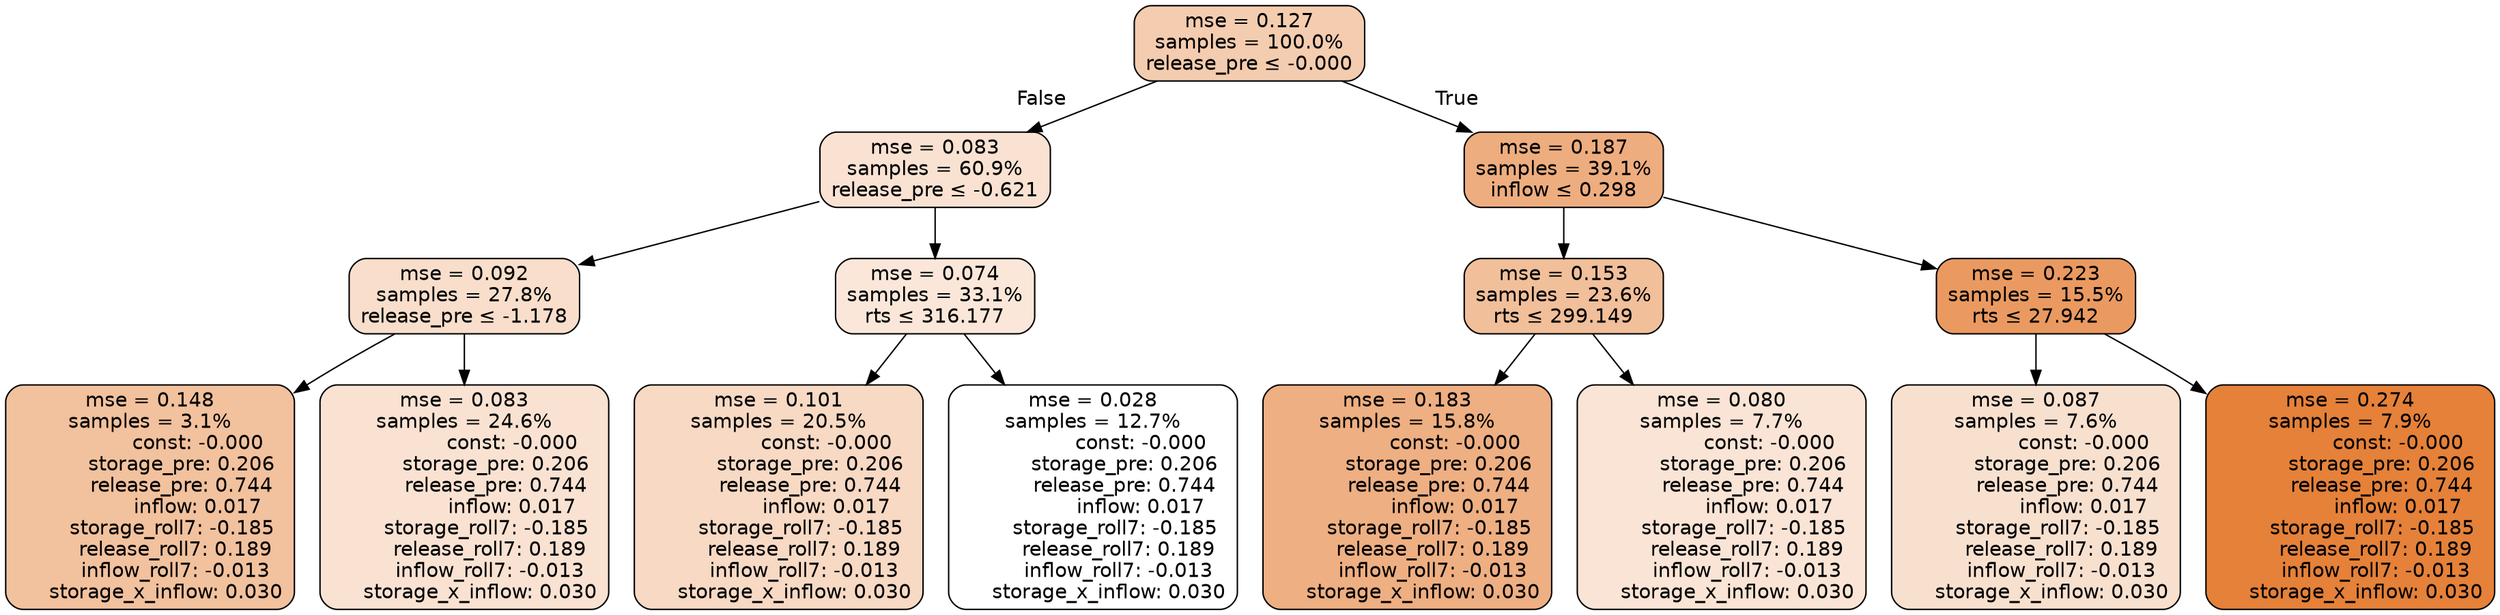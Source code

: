 digraph tree {
node [shape=rectangle, style="filled, rounded", color="black", fontname=helvetica] ;
edge [fontname=helvetica] ;
	"0" [label="mse = 0.127
samples = 100.0%
release_pre &le; -0.000", fillcolor="#f4ccaf"]
	"1" [label="mse = 0.083
samples = 60.9%
release_pre &le; -0.621", fillcolor="#f9e2d2"]
	"2" [label="mse = 0.092
samples = 27.8%
release_pre &le; -1.178", fillcolor="#f8decb"]
	"3" [label="mse = 0.148
samples = 3.1%
               const: -0.000
          storage_pre: 0.206
          release_pre: 0.744
               inflow: 0.017
       storage_roll7: -0.185
        release_roll7: 0.189
        inflow_roll7: -0.013
     storage_x_inflow: 0.030", fillcolor="#f2c19d"]
	"4" [label="mse = 0.083
samples = 24.6%
               const: -0.000
          storage_pre: 0.206
          release_pre: 0.744
               inflow: 0.017
       storage_roll7: -0.185
        release_roll7: 0.189
        inflow_roll7: -0.013
     storage_x_inflow: 0.030", fillcolor="#f9e2d2"]
	"5" [label="mse = 0.074
samples = 33.1%
rts &le; 316.177", fillcolor="#fae7d9"]
	"6" [label="mse = 0.101
samples = 20.5%
               const: -0.000
          storage_pre: 0.206
          release_pre: 0.744
               inflow: 0.017
       storage_roll7: -0.185
        release_roll7: 0.189
        inflow_roll7: -0.013
     storage_x_inflow: 0.030", fillcolor="#f7d9c4"]
	"7" [label="mse = 0.028
samples = 12.7%
               const: -0.000
          storage_pre: 0.206
          release_pre: 0.744
               inflow: 0.017
       storage_roll7: -0.185
        release_roll7: 0.189
        inflow_roll7: -0.013
     storage_x_inflow: 0.030", fillcolor="#ffffff"]
	"8" [label="mse = 0.187
samples = 39.1%
inflow &le; 0.298", fillcolor="#eead7f"]
	"9" [label="mse = 0.153
samples = 23.6%
rts &le; 299.149", fillcolor="#f1bf9a"]
	"10" [label="mse = 0.183
samples = 15.8%
               const: -0.000
          storage_pre: 0.206
          release_pre: 0.744
               inflow: 0.017
       storage_roll7: -0.185
        release_roll7: 0.189
        inflow_roll7: -0.013
     storage_x_inflow: 0.030", fillcolor="#eeaf82"]
	"11" [label="mse = 0.080
samples = 7.7%
               const: -0.000
          storage_pre: 0.206
          release_pre: 0.744
               inflow: 0.017
       storage_roll7: -0.185
        release_roll7: 0.189
        inflow_roll7: -0.013
     storage_x_inflow: 0.030", fillcolor="#f9e4d5"]
	"12" [label="mse = 0.223
samples = 15.5%
rts &le; 27.942", fillcolor="#ea9a61"]
	"13" [label="mse = 0.087
samples = 7.6%
               const: -0.000
          storage_pre: 0.206
          release_pre: 0.744
               inflow: 0.017
       storage_roll7: -0.185
        release_roll7: 0.189
        inflow_roll7: -0.013
     storage_x_inflow: 0.030", fillcolor="#f8e0cf"]
	"14" [label="mse = 0.274
samples = 7.9%
               const: -0.000
          storage_pre: 0.206
          release_pre: 0.744
               inflow: 0.017
       storage_roll7: -0.185
        release_roll7: 0.189
        inflow_roll7: -0.013
     storage_x_inflow: 0.030", fillcolor="#e58139"]

	"0" -> "1" [labeldistance=2.5, labelangle=45, headlabel="False"]
	"1" -> "2"
	"2" -> "3"
	"2" -> "4"
	"1" -> "5"
	"5" -> "6"
	"5" -> "7"
	"0" -> "8" [labeldistance=2.5, labelangle=-45, headlabel="True"]
	"8" -> "9"
	"9" -> "10"
	"9" -> "11"
	"8" -> "12"
	"12" -> "13"
	"12" -> "14"
}